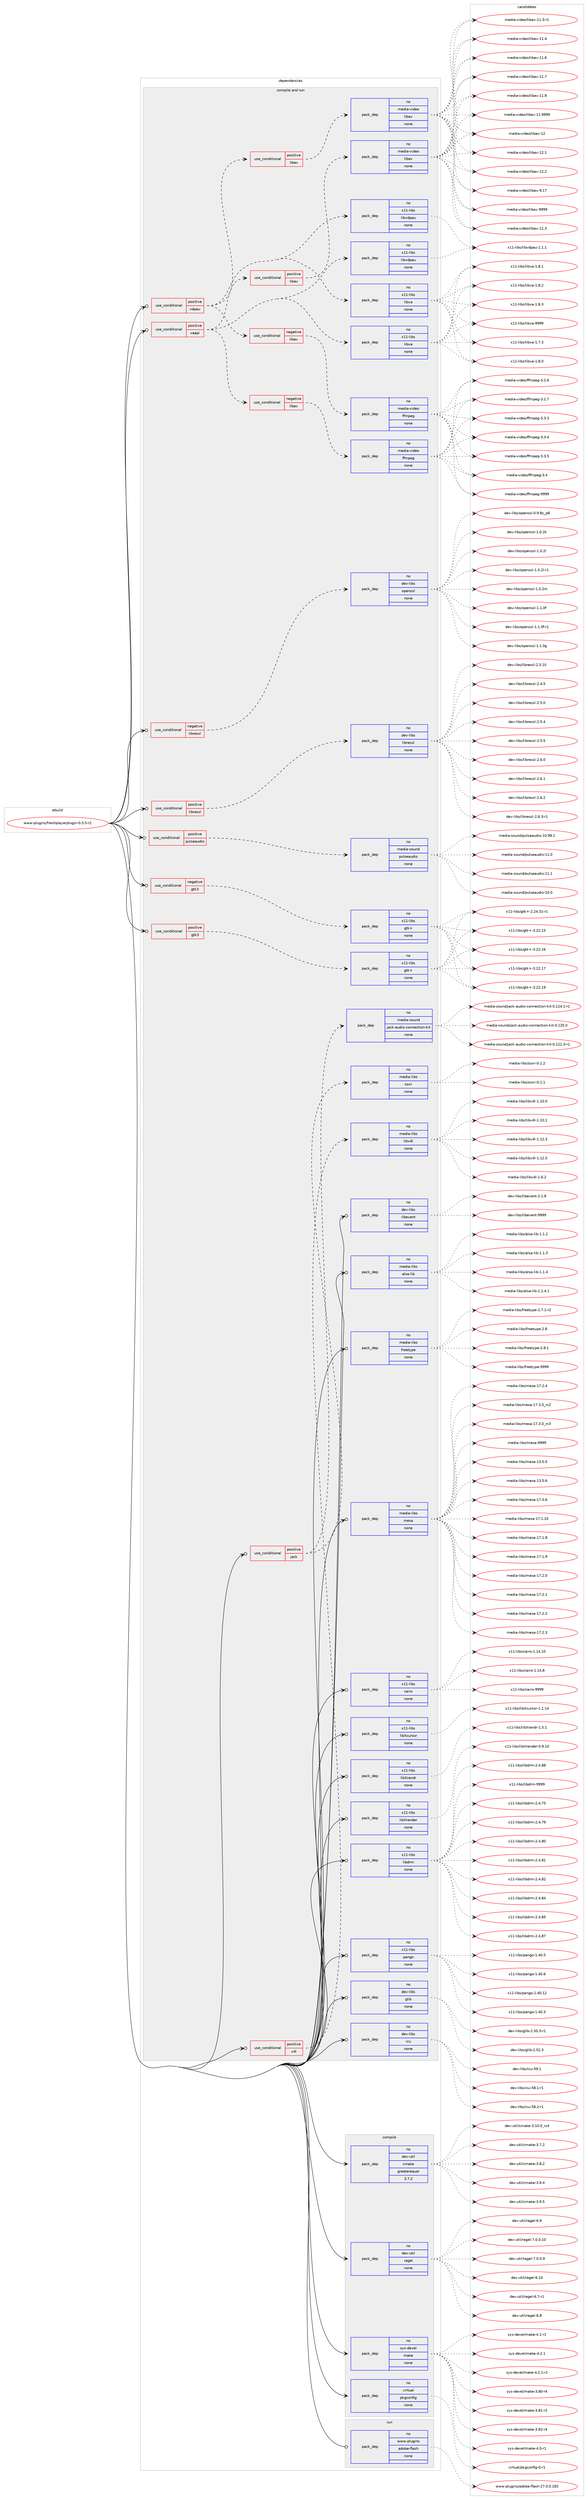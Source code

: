 digraph prolog {

# *************
# Graph options
# *************

newrank=true;
concentrate=true;
compound=true;
graph [rankdir=LR,fontname=Helvetica,fontsize=10,ranksep=1.5];#, ranksep=2.5, nodesep=0.2];
edge  [arrowhead=vee];
node  [fontname=Helvetica,fontsize=10];

# **********
# The ebuild
# **********

subgraph cluster_leftcol {
color=gray;
rank=same;
label=<<i>ebuild</i>>;
id [label="www-plugins/freshplayerplugin-0.3.5-r2", color=red, width=4, href="../www-plugins/freshplayerplugin-0.3.5-r2.svg"];
}

# ****************
# The dependencies
# ****************

subgraph cluster_midcol {
color=gray;
label=<<i>dependencies</i>>;
subgraph cluster_compile {
fillcolor="#eeeeee";
style=filled;
label=<<i>compile</i>>;
subgraph pack376346 {
dependency506003 [label=<<TABLE BORDER="0" CELLBORDER="1" CELLSPACING="0" CELLPADDING="4" WIDTH="220"><TR><TD ROWSPAN="6" CELLPADDING="30">pack_dep</TD></TR><TR><TD WIDTH="110">no</TD></TR><TR><TD>dev-util</TD></TR><TR><TD>cmake</TD></TR><TR><TD>greaterequal</TD></TR><TR><TD>3.7.2</TD></TR></TABLE>>, shape=none, color=blue];
}
id:e -> dependency506003:w [weight=20,style="solid",arrowhead="vee"];
subgraph pack376347 {
dependency506004 [label=<<TABLE BORDER="0" CELLBORDER="1" CELLSPACING="0" CELLPADDING="4" WIDTH="220"><TR><TD ROWSPAN="6" CELLPADDING="30">pack_dep</TD></TR><TR><TD WIDTH="110">no</TD></TR><TR><TD>dev-util</TD></TR><TR><TD>ragel</TD></TR><TR><TD>none</TD></TR><TR><TD></TD></TR></TABLE>>, shape=none, color=blue];
}
id:e -> dependency506004:w [weight=20,style="solid",arrowhead="vee"];
subgraph pack376348 {
dependency506005 [label=<<TABLE BORDER="0" CELLBORDER="1" CELLSPACING="0" CELLPADDING="4" WIDTH="220"><TR><TD ROWSPAN="6" CELLPADDING="30">pack_dep</TD></TR><TR><TD WIDTH="110">no</TD></TR><TR><TD>sys-devel</TD></TR><TR><TD>make</TD></TR><TR><TD>none</TD></TR><TR><TD></TD></TR></TABLE>>, shape=none, color=blue];
}
id:e -> dependency506005:w [weight=20,style="solid",arrowhead="vee"];
subgraph pack376349 {
dependency506006 [label=<<TABLE BORDER="0" CELLBORDER="1" CELLSPACING="0" CELLPADDING="4" WIDTH="220"><TR><TD ROWSPAN="6" CELLPADDING="30">pack_dep</TD></TR><TR><TD WIDTH="110">no</TD></TR><TR><TD>virtual</TD></TR><TR><TD>pkgconfig</TD></TR><TR><TD>none</TD></TR><TR><TD></TD></TR></TABLE>>, shape=none, color=blue];
}
id:e -> dependency506006:w [weight=20,style="solid",arrowhead="vee"];
}
subgraph cluster_compileandrun {
fillcolor="#eeeeee";
style=filled;
label=<<i>compile and run</i>>;
subgraph cond120372 {
dependency506007 [label=<<TABLE BORDER="0" CELLBORDER="1" CELLSPACING="0" CELLPADDING="4"><TR><TD ROWSPAN="3" CELLPADDING="10">use_conditional</TD></TR><TR><TD>negative</TD></TR><TR><TD>gtk3</TD></TR></TABLE>>, shape=none, color=red];
subgraph pack376350 {
dependency506008 [label=<<TABLE BORDER="0" CELLBORDER="1" CELLSPACING="0" CELLPADDING="4" WIDTH="220"><TR><TD ROWSPAN="6" CELLPADDING="30">pack_dep</TD></TR><TR><TD WIDTH="110">no</TD></TR><TR><TD>x11-libs</TD></TR><TR><TD>gtk+</TD></TR><TR><TD>none</TD></TR><TR><TD></TD></TR></TABLE>>, shape=none, color=blue];
}
dependency506007:e -> dependency506008:w [weight=20,style="dashed",arrowhead="vee"];
}
id:e -> dependency506007:w [weight=20,style="solid",arrowhead="odotvee"];
subgraph cond120373 {
dependency506009 [label=<<TABLE BORDER="0" CELLBORDER="1" CELLSPACING="0" CELLPADDING="4"><TR><TD ROWSPAN="3" CELLPADDING="10">use_conditional</TD></TR><TR><TD>negative</TD></TR><TR><TD>libressl</TD></TR></TABLE>>, shape=none, color=red];
subgraph pack376351 {
dependency506010 [label=<<TABLE BORDER="0" CELLBORDER="1" CELLSPACING="0" CELLPADDING="4" WIDTH="220"><TR><TD ROWSPAN="6" CELLPADDING="30">pack_dep</TD></TR><TR><TD WIDTH="110">no</TD></TR><TR><TD>dev-libs</TD></TR><TR><TD>openssl</TD></TR><TR><TD>none</TD></TR><TR><TD></TD></TR></TABLE>>, shape=none, color=blue];
}
dependency506009:e -> dependency506010:w [weight=20,style="dashed",arrowhead="vee"];
}
id:e -> dependency506009:w [weight=20,style="solid",arrowhead="odotvee"];
subgraph cond120374 {
dependency506011 [label=<<TABLE BORDER="0" CELLBORDER="1" CELLSPACING="0" CELLPADDING="4"><TR><TD ROWSPAN="3" CELLPADDING="10">use_conditional</TD></TR><TR><TD>positive</TD></TR><TR><TD>gtk3</TD></TR></TABLE>>, shape=none, color=red];
subgraph pack376352 {
dependency506012 [label=<<TABLE BORDER="0" CELLBORDER="1" CELLSPACING="0" CELLPADDING="4" WIDTH="220"><TR><TD ROWSPAN="6" CELLPADDING="30">pack_dep</TD></TR><TR><TD WIDTH="110">no</TD></TR><TR><TD>x11-libs</TD></TR><TR><TD>gtk+</TD></TR><TR><TD>none</TD></TR><TR><TD></TD></TR></TABLE>>, shape=none, color=blue];
}
dependency506011:e -> dependency506012:w [weight=20,style="dashed",arrowhead="vee"];
}
id:e -> dependency506011:w [weight=20,style="solid",arrowhead="odotvee"];
subgraph cond120375 {
dependency506013 [label=<<TABLE BORDER="0" CELLBORDER="1" CELLSPACING="0" CELLPADDING="4"><TR><TD ROWSPAN="3" CELLPADDING="10">use_conditional</TD></TR><TR><TD>positive</TD></TR><TR><TD>jack</TD></TR></TABLE>>, shape=none, color=red];
subgraph pack376353 {
dependency506014 [label=<<TABLE BORDER="0" CELLBORDER="1" CELLSPACING="0" CELLPADDING="4" WIDTH="220"><TR><TD ROWSPAN="6" CELLPADDING="30">pack_dep</TD></TR><TR><TD WIDTH="110">no</TD></TR><TR><TD>media-sound</TD></TR><TR><TD>jack-audio-connection-kit</TD></TR><TR><TD>none</TD></TR><TR><TD></TD></TR></TABLE>>, shape=none, color=blue];
}
dependency506013:e -> dependency506014:w [weight=20,style="dashed",arrowhead="vee"];
subgraph pack376354 {
dependency506015 [label=<<TABLE BORDER="0" CELLBORDER="1" CELLSPACING="0" CELLPADDING="4" WIDTH="220"><TR><TD ROWSPAN="6" CELLPADDING="30">pack_dep</TD></TR><TR><TD WIDTH="110">no</TD></TR><TR><TD>media-libs</TD></TR><TR><TD>soxr</TD></TR><TR><TD>none</TD></TR><TR><TD></TD></TR></TABLE>>, shape=none, color=blue];
}
dependency506013:e -> dependency506015:w [weight=20,style="dashed",arrowhead="vee"];
}
id:e -> dependency506013:w [weight=20,style="solid",arrowhead="odotvee"];
subgraph cond120376 {
dependency506016 [label=<<TABLE BORDER="0" CELLBORDER="1" CELLSPACING="0" CELLPADDING="4"><TR><TD ROWSPAN="3" CELLPADDING="10">use_conditional</TD></TR><TR><TD>positive</TD></TR><TR><TD>libressl</TD></TR></TABLE>>, shape=none, color=red];
subgraph pack376355 {
dependency506017 [label=<<TABLE BORDER="0" CELLBORDER="1" CELLSPACING="0" CELLPADDING="4" WIDTH="220"><TR><TD ROWSPAN="6" CELLPADDING="30">pack_dep</TD></TR><TR><TD WIDTH="110">no</TD></TR><TR><TD>dev-libs</TD></TR><TR><TD>libressl</TD></TR><TR><TD>none</TD></TR><TR><TD></TD></TR></TABLE>>, shape=none, color=blue];
}
dependency506016:e -> dependency506017:w [weight=20,style="dashed",arrowhead="vee"];
}
id:e -> dependency506016:w [weight=20,style="solid",arrowhead="odotvee"];
subgraph cond120377 {
dependency506018 [label=<<TABLE BORDER="0" CELLBORDER="1" CELLSPACING="0" CELLPADDING="4"><TR><TD ROWSPAN="3" CELLPADDING="10">use_conditional</TD></TR><TR><TD>positive</TD></TR><TR><TD>pulseaudio</TD></TR></TABLE>>, shape=none, color=red];
subgraph pack376356 {
dependency506019 [label=<<TABLE BORDER="0" CELLBORDER="1" CELLSPACING="0" CELLPADDING="4" WIDTH="220"><TR><TD ROWSPAN="6" CELLPADDING="30">pack_dep</TD></TR><TR><TD WIDTH="110">no</TD></TR><TR><TD>media-sound</TD></TR><TR><TD>pulseaudio</TD></TR><TR><TD>none</TD></TR><TR><TD></TD></TR></TABLE>>, shape=none, color=blue];
}
dependency506018:e -> dependency506019:w [weight=20,style="dashed",arrowhead="vee"];
}
id:e -> dependency506018:w [weight=20,style="solid",arrowhead="odotvee"];
subgraph cond120378 {
dependency506020 [label=<<TABLE BORDER="0" CELLBORDER="1" CELLSPACING="0" CELLPADDING="4"><TR><TD ROWSPAN="3" CELLPADDING="10">use_conditional</TD></TR><TR><TD>positive</TD></TR><TR><TD>v4l</TD></TR></TABLE>>, shape=none, color=red];
subgraph pack376357 {
dependency506021 [label=<<TABLE BORDER="0" CELLBORDER="1" CELLSPACING="0" CELLPADDING="4" WIDTH="220"><TR><TD ROWSPAN="6" CELLPADDING="30">pack_dep</TD></TR><TR><TD WIDTH="110">no</TD></TR><TR><TD>media-libs</TD></TR><TR><TD>libv4l</TD></TR><TR><TD>none</TD></TR><TR><TD></TD></TR></TABLE>>, shape=none, color=blue];
}
dependency506020:e -> dependency506021:w [weight=20,style="dashed",arrowhead="vee"];
}
id:e -> dependency506020:w [weight=20,style="solid",arrowhead="odotvee"];
subgraph cond120379 {
dependency506022 [label=<<TABLE BORDER="0" CELLBORDER="1" CELLSPACING="0" CELLPADDING="4"><TR><TD ROWSPAN="3" CELLPADDING="10">use_conditional</TD></TR><TR><TD>positive</TD></TR><TR><TD>vaapi</TD></TR></TABLE>>, shape=none, color=red];
subgraph cond120380 {
dependency506023 [label=<<TABLE BORDER="0" CELLBORDER="1" CELLSPACING="0" CELLPADDING="4"><TR><TD ROWSPAN="3" CELLPADDING="10">use_conditional</TD></TR><TR><TD>positive</TD></TR><TR><TD>libav</TD></TR></TABLE>>, shape=none, color=red];
subgraph pack376358 {
dependency506024 [label=<<TABLE BORDER="0" CELLBORDER="1" CELLSPACING="0" CELLPADDING="4" WIDTH="220"><TR><TD ROWSPAN="6" CELLPADDING="30">pack_dep</TD></TR><TR><TD WIDTH="110">no</TD></TR><TR><TD>media-video</TD></TR><TR><TD>libav</TD></TR><TR><TD>none</TD></TR><TR><TD></TD></TR></TABLE>>, shape=none, color=blue];
}
dependency506023:e -> dependency506024:w [weight=20,style="dashed",arrowhead="vee"];
}
dependency506022:e -> dependency506023:w [weight=20,style="dashed",arrowhead="vee"];
subgraph cond120381 {
dependency506025 [label=<<TABLE BORDER="0" CELLBORDER="1" CELLSPACING="0" CELLPADDING="4"><TR><TD ROWSPAN="3" CELLPADDING="10">use_conditional</TD></TR><TR><TD>negative</TD></TR><TR><TD>libav</TD></TR></TABLE>>, shape=none, color=red];
subgraph pack376359 {
dependency506026 [label=<<TABLE BORDER="0" CELLBORDER="1" CELLSPACING="0" CELLPADDING="4" WIDTH="220"><TR><TD ROWSPAN="6" CELLPADDING="30">pack_dep</TD></TR><TR><TD WIDTH="110">no</TD></TR><TR><TD>media-video</TD></TR><TR><TD>ffmpeg</TD></TR><TR><TD>none</TD></TR><TR><TD></TD></TR></TABLE>>, shape=none, color=blue];
}
dependency506025:e -> dependency506026:w [weight=20,style="dashed",arrowhead="vee"];
}
dependency506022:e -> dependency506025:w [weight=20,style="dashed",arrowhead="vee"];
subgraph pack376360 {
dependency506027 [label=<<TABLE BORDER="0" CELLBORDER="1" CELLSPACING="0" CELLPADDING="4" WIDTH="220"><TR><TD ROWSPAN="6" CELLPADDING="30">pack_dep</TD></TR><TR><TD WIDTH="110">no</TD></TR><TR><TD>x11-libs</TD></TR><TR><TD>libva</TD></TR><TR><TD>none</TD></TR><TR><TD></TD></TR></TABLE>>, shape=none, color=blue];
}
dependency506022:e -> dependency506027:w [weight=20,style="dashed",arrowhead="vee"];
subgraph pack376361 {
dependency506028 [label=<<TABLE BORDER="0" CELLBORDER="1" CELLSPACING="0" CELLPADDING="4" WIDTH="220"><TR><TD ROWSPAN="6" CELLPADDING="30">pack_dep</TD></TR><TR><TD WIDTH="110">no</TD></TR><TR><TD>x11-libs</TD></TR><TR><TD>libvdpau</TD></TR><TR><TD>none</TD></TR><TR><TD></TD></TR></TABLE>>, shape=none, color=blue];
}
dependency506022:e -> dependency506028:w [weight=20,style="dashed",arrowhead="vee"];
}
id:e -> dependency506022:w [weight=20,style="solid",arrowhead="odotvee"];
subgraph cond120382 {
dependency506029 [label=<<TABLE BORDER="0" CELLBORDER="1" CELLSPACING="0" CELLPADDING="4"><TR><TD ROWSPAN="3" CELLPADDING="10">use_conditional</TD></TR><TR><TD>positive</TD></TR><TR><TD>vdpau</TD></TR></TABLE>>, shape=none, color=red];
subgraph cond120383 {
dependency506030 [label=<<TABLE BORDER="0" CELLBORDER="1" CELLSPACING="0" CELLPADDING="4"><TR><TD ROWSPAN="3" CELLPADDING="10">use_conditional</TD></TR><TR><TD>positive</TD></TR><TR><TD>libav</TD></TR></TABLE>>, shape=none, color=red];
subgraph pack376362 {
dependency506031 [label=<<TABLE BORDER="0" CELLBORDER="1" CELLSPACING="0" CELLPADDING="4" WIDTH="220"><TR><TD ROWSPAN="6" CELLPADDING="30">pack_dep</TD></TR><TR><TD WIDTH="110">no</TD></TR><TR><TD>media-video</TD></TR><TR><TD>libav</TD></TR><TR><TD>none</TD></TR><TR><TD></TD></TR></TABLE>>, shape=none, color=blue];
}
dependency506030:e -> dependency506031:w [weight=20,style="dashed",arrowhead="vee"];
}
dependency506029:e -> dependency506030:w [weight=20,style="dashed",arrowhead="vee"];
subgraph cond120384 {
dependency506032 [label=<<TABLE BORDER="0" CELLBORDER="1" CELLSPACING="0" CELLPADDING="4"><TR><TD ROWSPAN="3" CELLPADDING="10">use_conditional</TD></TR><TR><TD>negative</TD></TR><TR><TD>libav</TD></TR></TABLE>>, shape=none, color=red];
subgraph pack376363 {
dependency506033 [label=<<TABLE BORDER="0" CELLBORDER="1" CELLSPACING="0" CELLPADDING="4" WIDTH="220"><TR><TD ROWSPAN="6" CELLPADDING="30">pack_dep</TD></TR><TR><TD WIDTH="110">no</TD></TR><TR><TD>media-video</TD></TR><TR><TD>ffmpeg</TD></TR><TR><TD>none</TD></TR><TR><TD></TD></TR></TABLE>>, shape=none, color=blue];
}
dependency506032:e -> dependency506033:w [weight=20,style="dashed",arrowhead="vee"];
}
dependency506029:e -> dependency506032:w [weight=20,style="dashed",arrowhead="vee"];
subgraph pack376364 {
dependency506034 [label=<<TABLE BORDER="0" CELLBORDER="1" CELLSPACING="0" CELLPADDING="4" WIDTH="220"><TR><TD ROWSPAN="6" CELLPADDING="30">pack_dep</TD></TR><TR><TD WIDTH="110">no</TD></TR><TR><TD>x11-libs</TD></TR><TR><TD>libva</TD></TR><TR><TD>none</TD></TR><TR><TD></TD></TR></TABLE>>, shape=none, color=blue];
}
dependency506029:e -> dependency506034:w [weight=20,style="dashed",arrowhead="vee"];
subgraph pack376365 {
dependency506035 [label=<<TABLE BORDER="0" CELLBORDER="1" CELLSPACING="0" CELLPADDING="4" WIDTH="220"><TR><TD ROWSPAN="6" CELLPADDING="30">pack_dep</TD></TR><TR><TD WIDTH="110">no</TD></TR><TR><TD>x11-libs</TD></TR><TR><TD>libvdpau</TD></TR><TR><TD>none</TD></TR><TR><TD></TD></TR></TABLE>>, shape=none, color=blue];
}
dependency506029:e -> dependency506035:w [weight=20,style="dashed",arrowhead="vee"];
}
id:e -> dependency506029:w [weight=20,style="solid",arrowhead="odotvee"];
subgraph pack376366 {
dependency506036 [label=<<TABLE BORDER="0" CELLBORDER="1" CELLSPACING="0" CELLPADDING="4" WIDTH="220"><TR><TD ROWSPAN="6" CELLPADDING="30">pack_dep</TD></TR><TR><TD WIDTH="110">no</TD></TR><TR><TD>dev-libs</TD></TR><TR><TD>glib</TD></TR><TR><TD>none</TD></TR><TR><TD></TD></TR></TABLE>>, shape=none, color=blue];
}
id:e -> dependency506036:w [weight=20,style="solid",arrowhead="odotvee"];
subgraph pack376367 {
dependency506037 [label=<<TABLE BORDER="0" CELLBORDER="1" CELLSPACING="0" CELLPADDING="4" WIDTH="220"><TR><TD ROWSPAN="6" CELLPADDING="30">pack_dep</TD></TR><TR><TD WIDTH="110">no</TD></TR><TR><TD>dev-libs</TD></TR><TR><TD>icu</TD></TR><TR><TD>none</TD></TR><TR><TD></TD></TR></TABLE>>, shape=none, color=blue];
}
id:e -> dependency506037:w [weight=20,style="solid",arrowhead="odotvee"];
subgraph pack376368 {
dependency506038 [label=<<TABLE BORDER="0" CELLBORDER="1" CELLSPACING="0" CELLPADDING="4" WIDTH="220"><TR><TD ROWSPAN="6" CELLPADDING="30">pack_dep</TD></TR><TR><TD WIDTH="110">no</TD></TR><TR><TD>dev-libs</TD></TR><TR><TD>libevent</TD></TR><TR><TD>none</TD></TR><TR><TD></TD></TR></TABLE>>, shape=none, color=blue];
}
id:e -> dependency506038:w [weight=20,style="solid",arrowhead="odotvee"];
subgraph pack376369 {
dependency506039 [label=<<TABLE BORDER="0" CELLBORDER="1" CELLSPACING="0" CELLPADDING="4" WIDTH="220"><TR><TD ROWSPAN="6" CELLPADDING="30">pack_dep</TD></TR><TR><TD WIDTH="110">no</TD></TR><TR><TD>media-libs</TD></TR><TR><TD>alsa-lib</TD></TR><TR><TD>none</TD></TR><TR><TD></TD></TR></TABLE>>, shape=none, color=blue];
}
id:e -> dependency506039:w [weight=20,style="solid",arrowhead="odotvee"];
subgraph pack376370 {
dependency506040 [label=<<TABLE BORDER="0" CELLBORDER="1" CELLSPACING="0" CELLPADDING="4" WIDTH="220"><TR><TD ROWSPAN="6" CELLPADDING="30">pack_dep</TD></TR><TR><TD WIDTH="110">no</TD></TR><TR><TD>media-libs</TD></TR><TR><TD>freetype</TD></TR><TR><TD>none</TD></TR><TR><TD></TD></TR></TABLE>>, shape=none, color=blue];
}
id:e -> dependency506040:w [weight=20,style="solid",arrowhead="odotvee"];
subgraph pack376371 {
dependency506041 [label=<<TABLE BORDER="0" CELLBORDER="1" CELLSPACING="0" CELLPADDING="4" WIDTH="220"><TR><TD ROWSPAN="6" CELLPADDING="30">pack_dep</TD></TR><TR><TD WIDTH="110">no</TD></TR><TR><TD>media-libs</TD></TR><TR><TD>mesa</TD></TR><TR><TD>none</TD></TR><TR><TD></TD></TR></TABLE>>, shape=none, color=blue];
}
id:e -> dependency506041:w [weight=20,style="solid",arrowhead="odotvee"];
subgraph pack376372 {
dependency506042 [label=<<TABLE BORDER="0" CELLBORDER="1" CELLSPACING="0" CELLPADDING="4" WIDTH="220"><TR><TD ROWSPAN="6" CELLPADDING="30">pack_dep</TD></TR><TR><TD WIDTH="110">no</TD></TR><TR><TD>x11-libs</TD></TR><TR><TD>cairo</TD></TR><TR><TD>none</TD></TR><TR><TD></TD></TR></TABLE>>, shape=none, color=blue];
}
id:e -> dependency506042:w [weight=20,style="solid",arrowhead="odotvee"];
subgraph pack376373 {
dependency506043 [label=<<TABLE BORDER="0" CELLBORDER="1" CELLSPACING="0" CELLPADDING="4" WIDTH="220"><TR><TD ROWSPAN="6" CELLPADDING="30">pack_dep</TD></TR><TR><TD WIDTH="110">no</TD></TR><TR><TD>x11-libs</TD></TR><TR><TD>libXcursor</TD></TR><TR><TD>none</TD></TR><TR><TD></TD></TR></TABLE>>, shape=none, color=blue];
}
id:e -> dependency506043:w [weight=20,style="solid",arrowhead="odotvee"];
subgraph pack376374 {
dependency506044 [label=<<TABLE BORDER="0" CELLBORDER="1" CELLSPACING="0" CELLPADDING="4" WIDTH="220"><TR><TD ROWSPAN="6" CELLPADDING="30">pack_dep</TD></TR><TR><TD WIDTH="110">no</TD></TR><TR><TD>x11-libs</TD></TR><TR><TD>libXrandr</TD></TR><TR><TD>none</TD></TR><TR><TD></TD></TR></TABLE>>, shape=none, color=blue];
}
id:e -> dependency506044:w [weight=20,style="solid",arrowhead="odotvee"];
subgraph pack376375 {
dependency506045 [label=<<TABLE BORDER="0" CELLBORDER="1" CELLSPACING="0" CELLPADDING="4" WIDTH="220"><TR><TD ROWSPAN="6" CELLPADDING="30">pack_dep</TD></TR><TR><TD WIDTH="110">no</TD></TR><TR><TD>x11-libs</TD></TR><TR><TD>libXrender</TD></TR><TR><TD>none</TD></TR><TR><TD></TD></TR></TABLE>>, shape=none, color=blue];
}
id:e -> dependency506045:w [weight=20,style="solid",arrowhead="odotvee"];
subgraph pack376376 {
dependency506046 [label=<<TABLE BORDER="0" CELLBORDER="1" CELLSPACING="0" CELLPADDING="4" WIDTH="220"><TR><TD ROWSPAN="6" CELLPADDING="30">pack_dep</TD></TR><TR><TD WIDTH="110">no</TD></TR><TR><TD>x11-libs</TD></TR><TR><TD>libdrm</TD></TR><TR><TD>none</TD></TR><TR><TD></TD></TR></TABLE>>, shape=none, color=blue];
}
id:e -> dependency506046:w [weight=20,style="solid",arrowhead="odotvee"];
subgraph pack376377 {
dependency506047 [label=<<TABLE BORDER="0" CELLBORDER="1" CELLSPACING="0" CELLPADDING="4" WIDTH="220"><TR><TD ROWSPAN="6" CELLPADDING="30">pack_dep</TD></TR><TR><TD WIDTH="110">no</TD></TR><TR><TD>x11-libs</TD></TR><TR><TD>pango</TD></TR><TR><TD>none</TD></TR><TR><TD></TD></TR></TABLE>>, shape=none, color=blue];
}
id:e -> dependency506047:w [weight=20,style="solid",arrowhead="odotvee"];
}
subgraph cluster_run {
fillcolor="#eeeeee";
style=filled;
label=<<i>run</i>>;
subgraph pack376378 {
dependency506048 [label=<<TABLE BORDER="0" CELLBORDER="1" CELLSPACING="0" CELLPADDING="4" WIDTH="220"><TR><TD ROWSPAN="6" CELLPADDING="30">pack_dep</TD></TR><TR><TD WIDTH="110">no</TD></TR><TR><TD>www-plugins</TD></TR><TR><TD>adobe-flash</TD></TR><TR><TD>none</TD></TR><TR><TD></TD></TR></TABLE>>, shape=none, color=blue];
}
id:e -> dependency506048:w [weight=20,style="solid",arrowhead="odot"];
}
}

# **************
# The candidates
# **************

subgraph cluster_choices {
rank=same;
color=gray;
label=<<i>candidates</i>>;

subgraph choice376346 {
color=black;
nodesep=1;
choice1001011184511711610510847991099710710145514649484648951149952 [label="dev-util/cmake-3.10.0_rc4", color=red, width=4,href="../dev-util/cmake-3.10.0_rc4.svg"];
choice10010111845117116105108479910997107101455146554650 [label="dev-util/cmake-3.7.2", color=red, width=4,href="../dev-util/cmake-3.7.2.svg"];
choice10010111845117116105108479910997107101455146564650 [label="dev-util/cmake-3.8.2", color=red, width=4,href="../dev-util/cmake-3.8.2.svg"];
choice10010111845117116105108479910997107101455146574652 [label="dev-util/cmake-3.9.4", color=red, width=4,href="../dev-util/cmake-3.9.4.svg"];
choice10010111845117116105108479910997107101455146574653 [label="dev-util/cmake-3.9.5", color=red, width=4,href="../dev-util/cmake-3.9.5.svg"];
dependency506003:e -> choice1001011184511711610510847991099710710145514649484648951149952:w [style=dotted,weight="100"];
dependency506003:e -> choice10010111845117116105108479910997107101455146554650:w [style=dotted,weight="100"];
dependency506003:e -> choice10010111845117116105108479910997107101455146564650:w [style=dotted,weight="100"];
dependency506003:e -> choice10010111845117116105108479910997107101455146574652:w [style=dotted,weight="100"];
dependency506003:e -> choice10010111845117116105108479910997107101455146574653:w [style=dotted,weight="100"];
}
subgraph choice376347 {
color=black;
nodesep=1;
choice1001011184511711610510847114971031011084554464948 [label="dev-util/ragel-6.10", color=red, width=4,href="../dev-util/ragel-6.10.svg"];
choice100101118451171161051084711497103101108455446554511449 [label="dev-util/ragel-6.7-r1", color=red, width=4,href="../dev-util/ragel-6.7-r1.svg"];
choice10010111845117116105108471149710310110845544656 [label="dev-util/ragel-6.8", color=red, width=4,href="../dev-util/ragel-6.8.svg"];
choice10010111845117116105108471149710310110845544657 [label="dev-util/ragel-6.9", color=red, width=4,href="../dev-util/ragel-6.9.svg"];
choice100101118451171161051084711497103101108455546484648464948 [label="dev-util/ragel-7.0.0.10", color=red, width=4,href="../dev-util/ragel-7.0.0.10.svg"];
choice1001011184511711610510847114971031011084555464846484657 [label="dev-util/ragel-7.0.0.9", color=red, width=4,href="../dev-util/ragel-7.0.0.9.svg"];
dependency506004:e -> choice1001011184511711610510847114971031011084554464948:w [style=dotted,weight="100"];
dependency506004:e -> choice100101118451171161051084711497103101108455446554511449:w [style=dotted,weight="100"];
dependency506004:e -> choice10010111845117116105108471149710310110845544656:w [style=dotted,weight="100"];
dependency506004:e -> choice10010111845117116105108471149710310110845544657:w [style=dotted,weight="100"];
dependency506004:e -> choice100101118451171161051084711497103101108455546484648464948:w [style=dotted,weight="100"];
dependency506004:e -> choice1001011184511711610510847114971031011084555464846484657:w [style=dotted,weight="100"];
}
subgraph choice376348 {
color=black;
nodesep=1;
choice11512111545100101118101108471099710710145514656484511452 [label="sys-devel/make-3.80-r4", color=red, width=4,href="../sys-devel/make-3.80-r4.svg"];
choice11512111545100101118101108471099710710145514656494511450 [label="sys-devel/make-3.81-r2", color=red, width=4,href="../sys-devel/make-3.81-r2.svg"];
choice11512111545100101118101108471099710710145514656504511452 [label="sys-devel/make-3.82-r4", color=red, width=4,href="../sys-devel/make-3.82-r4.svg"];
choice115121115451001011181011084710997107101455246484511449 [label="sys-devel/make-4.0-r1", color=red, width=4,href="../sys-devel/make-4.0-r1.svg"];
choice115121115451001011181011084710997107101455246494511449 [label="sys-devel/make-4.1-r1", color=red, width=4,href="../sys-devel/make-4.1-r1.svg"];
choice115121115451001011181011084710997107101455246504649 [label="sys-devel/make-4.2.1", color=red, width=4,href="../sys-devel/make-4.2.1.svg"];
choice1151211154510010111810110847109971071014552465046494511449 [label="sys-devel/make-4.2.1-r1", color=red, width=4,href="../sys-devel/make-4.2.1-r1.svg"];
dependency506005:e -> choice11512111545100101118101108471099710710145514656484511452:w [style=dotted,weight="100"];
dependency506005:e -> choice11512111545100101118101108471099710710145514656494511450:w [style=dotted,weight="100"];
dependency506005:e -> choice11512111545100101118101108471099710710145514656504511452:w [style=dotted,weight="100"];
dependency506005:e -> choice115121115451001011181011084710997107101455246484511449:w [style=dotted,weight="100"];
dependency506005:e -> choice115121115451001011181011084710997107101455246494511449:w [style=dotted,weight="100"];
dependency506005:e -> choice115121115451001011181011084710997107101455246504649:w [style=dotted,weight="100"];
dependency506005:e -> choice1151211154510010111810110847109971071014552465046494511449:w [style=dotted,weight="100"];
}
subgraph choice376349 {
color=black;
nodesep=1;
choice11810511411611797108471121071039911111010210510345484511449 [label="virtual/pkgconfig-0-r1", color=red, width=4,href="../virtual/pkgconfig-0-r1.svg"];
dependency506006:e -> choice11810511411611797108471121071039911111010210510345484511449:w [style=dotted,weight="100"];
}
subgraph choice376350 {
color=black;
nodesep=1;
choice12049494510810598115471031161074345504650524651494511449 [label="x11-libs/gtk+-2.24.31-r1", color=red, width=4,href="../x11-libs/gtk+-2.24.31-r1.svg"];
choice1204949451081059811547103116107434551465050464953 [label="x11-libs/gtk+-3.22.15", color=red, width=4,href="../x11-libs/gtk+-3.22.15.svg"];
choice1204949451081059811547103116107434551465050464954 [label="x11-libs/gtk+-3.22.16", color=red, width=4,href="../x11-libs/gtk+-3.22.16.svg"];
choice1204949451081059811547103116107434551465050464955 [label="x11-libs/gtk+-3.22.17", color=red, width=4,href="../x11-libs/gtk+-3.22.17.svg"];
choice1204949451081059811547103116107434551465050464957 [label="x11-libs/gtk+-3.22.19", color=red, width=4,href="../x11-libs/gtk+-3.22.19.svg"];
dependency506008:e -> choice12049494510810598115471031161074345504650524651494511449:w [style=dotted,weight="100"];
dependency506008:e -> choice1204949451081059811547103116107434551465050464953:w [style=dotted,weight="100"];
dependency506008:e -> choice1204949451081059811547103116107434551465050464954:w [style=dotted,weight="100"];
dependency506008:e -> choice1204949451081059811547103116107434551465050464955:w [style=dotted,weight="100"];
dependency506008:e -> choice1204949451081059811547103116107434551465050464957:w [style=dotted,weight="100"];
}
subgraph choice376351 {
color=black;
nodesep=1;
choice1001011184510810598115471111121011101151151084548465746561229511256 [label="dev-libs/openssl-0.9.8z_p8", color=red, width=4,href="../dev-libs/openssl-0.9.8z_p8.svg"];
choice100101118451081059811547111112101110115115108454946484650107 [label="dev-libs/openssl-1.0.2k", color=red, width=4,href="../dev-libs/openssl-1.0.2k.svg"];
choice100101118451081059811547111112101110115115108454946484650108 [label="dev-libs/openssl-1.0.2l", color=red, width=4,href="../dev-libs/openssl-1.0.2l.svg"];
choice1001011184510810598115471111121011101151151084549464846501084511449 [label="dev-libs/openssl-1.0.2l-r1", color=red, width=4,href="../dev-libs/openssl-1.0.2l-r1.svg"];
choice100101118451081059811547111112101110115115108454946484650109 [label="dev-libs/openssl-1.0.2m", color=red, width=4,href="../dev-libs/openssl-1.0.2m.svg"];
choice100101118451081059811547111112101110115115108454946494648102 [label="dev-libs/openssl-1.1.0f", color=red, width=4,href="../dev-libs/openssl-1.1.0f.svg"];
choice1001011184510810598115471111121011101151151084549464946481024511449 [label="dev-libs/openssl-1.1.0f-r1", color=red, width=4,href="../dev-libs/openssl-1.1.0f-r1.svg"];
choice100101118451081059811547111112101110115115108454946494648103 [label="dev-libs/openssl-1.1.0g", color=red, width=4,href="../dev-libs/openssl-1.1.0g.svg"];
dependency506010:e -> choice1001011184510810598115471111121011101151151084548465746561229511256:w [style=dotted,weight="100"];
dependency506010:e -> choice100101118451081059811547111112101110115115108454946484650107:w [style=dotted,weight="100"];
dependency506010:e -> choice100101118451081059811547111112101110115115108454946484650108:w [style=dotted,weight="100"];
dependency506010:e -> choice1001011184510810598115471111121011101151151084549464846501084511449:w [style=dotted,weight="100"];
dependency506010:e -> choice100101118451081059811547111112101110115115108454946484650109:w [style=dotted,weight="100"];
dependency506010:e -> choice100101118451081059811547111112101110115115108454946494648102:w [style=dotted,weight="100"];
dependency506010:e -> choice1001011184510810598115471111121011101151151084549464946481024511449:w [style=dotted,weight="100"];
dependency506010:e -> choice100101118451081059811547111112101110115115108454946494648103:w [style=dotted,weight="100"];
}
subgraph choice376352 {
color=black;
nodesep=1;
choice12049494510810598115471031161074345504650524651494511449 [label="x11-libs/gtk+-2.24.31-r1", color=red, width=4,href="../x11-libs/gtk+-2.24.31-r1.svg"];
choice1204949451081059811547103116107434551465050464953 [label="x11-libs/gtk+-3.22.15", color=red, width=4,href="../x11-libs/gtk+-3.22.15.svg"];
choice1204949451081059811547103116107434551465050464954 [label="x11-libs/gtk+-3.22.16", color=red, width=4,href="../x11-libs/gtk+-3.22.16.svg"];
choice1204949451081059811547103116107434551465050464955 [label="x11-libs/gtk+-3.22.17", color=red, width=4,href="../x11-libs/gtk+-3.22.17.svg"];
choice1204949451081059811547103116107434551465050464957 [label="x11-libs/gtk+-3.22.19", color=red, width=4,href="../x11-libs/gtk+-3.22.19.svg"];
dependency506012:e -> choice12049494510810598115471031161074345504650524651494511449:w [style=dotted,weight="100"];
dependency506012:e -> choice1204949451081059811547103116107434551465050464953:w [style=dotted,weight="100"];
dependency506012:e -> choice1204949451081059811547103116107434551465050464954:w [style=dotted,weight="100"];
dependency506012:e -> choice1204949451081059811547103116107434551465050464955:w [style=dotted,weight="100"];
dependency506012:e -> choice1204949451081059811547103116107434551465050464957:w [style=dotted,weight="100"];
}
subgraph choice376353 {
color=black;
nodesep=1;
choice109101100105974511511111711010047106979910745971171001051114599111110110101991161051111104510710511645484649504946514511449 [label="media-sound/jack-audio-connection-kit-0.121.3-r1", color=red, width=4,href="../media-sound/jack-audio-connection-kit-0.121.3-r1.svg"];
choice109101100105974511511111711010047106979910745971171001051114599111110110101991161051111104510710511645484649505246494511449 [label="media-sound/jack-audio-connection-kit-0.124.1-r1", color=red, width=4,href="../media-sound/jack-audio-connection-kit-0.124.1-r1.svg"];
choice10910110010597451151111171101004710697991074597117100105111459911111011010199116105111110451071051164548464950534648 [label="media-sound/jack-audio-connection-kit-0.125.0", color=red, width=4,href="../media-sound/jack-audio-connection-kit-0.125.0.svg"];
dependency506014:e -> choice109101100105974511511111711010047106979910745971171001051114599111110110101991161051111104510710511645484649504946514511449:w [style=dotted,weight="100"];
dependency506014:e -> choice109101100105974511511111711010047106979910745971171001051114599111110110101991161051111104510710511645484649505246494511449:w [style=dotted,weight="100"];
dependency506014:e -> choice10910110010597451151111171101004710697991074597117100105111459911111011010199116105111110451071051164548464950534648:w [style=dotted,weight="100"];
}
subgraph choice376354 {
color=black;
nodesep=1;
choice10910110010597451081059811547115111120114454846494649 [label="media-libs/soxr-0.1.1", color=red, width=4,href="../media-libs/soxr-0.1.1.svg"];
choice10910110010597451081059811547115111120114454846494650 [label="media-libs/soxr-0.1.2", color=red, width=4,href="../media-libs/soxr-0.1.2.svg"];
dependency506015:e -> choice10910110010597451081059811547115111120114454846494649:w [style=dotted,weight="100"];
dependency506015:e -> choice10910110010597451081059811547115111120114454846494650:w [style=dotted,weight="100"];
}
subgraph choice376355 {
color=black;
nodesep=1;
choice1001011184510810598115471081059811410111511510845504651464948 [label="dev-libs/libressl-2.3.10", color=red, width=4,href="../dev-libs/libressl-2.3.10.svg"];
choice10010111845108105981154710810598114101115115108455046524653 [label="dev-libs/libressl-2.4.5", color=red, width=4,href="../dev-libs/libressl-2.4.5.svg"];
choice10010111845108105981154710810598114101115115108455046534648 [label="dev-libs/libressl-2.5.0", color=red, width=4,href="../dev-libs/libressl-2.5.0.svg"];
choice10010111845108105981154710810598114101115115108455046534652 [label="dev-libs/libressl-2.5.4", color=red, width=4,href="../dev-libs/libressl-2.5.4.svg"];
choice10010111845108105981154710810598114101115115108455046534653 [label="dev-libs/libressl-2.5.5", color=red, width=4,href="../dev-libs/libressl-2.5.5.svg"];
choice10010111845108105981154710810598114101115115108455046544648 [label="dev-libs/libressl-2.6.0", color=red, width=4,href="../dev-libs/libressl-2.6.0.svg"];
choice10010111845108105981154710810598114101115115108455046544649 [label="dev-libs/libressl-2.6.1", color=red, width=4,href="../dev-libs/libressl-2.6.1.svg"];
choice10010111845108105981154710810598114101115115108455046544650 [label="dev-libs/libressl-2.6.2", color=red, width=4,href="../dev-libs/libressl-2.6.2.svg"];
choice100101118451081059811547108105981141011151151084550465446514511449 [label="dev-libs/libressl-2.6.3-r1", color=red, width=4,href="../dev-libs/libressl-2.6.3-r1.svg"];
dependency506017:e -> choice1001011184510810598115471081059811410111511510845504651464948:w [style=dotted,weight="100"];
dependency506017:e -> choice10010111845108105981154710810598114101115115108455046524653:w [style=dotted,weight="100"];
dependency506017:e -> choice10010111845108105981154710810598114101115115108455046534648:w [style=dotted,weight="100"];
dependency506017:e -> choice10010111845108105981154710810598114101115115108455046534652:w [style=dotted,weight="100"];
dependency506017:e -> choice10010111845108105981154710810598114101115115108455046534653:w [style=dotted,weight="100"];
dependency506017:e -> choice10010111845108105981154710810598114101115115108455046544648:w [style=dotted,weight="100"];
dependency506017:e -> choice10010111845108105981154710810598114101115115108455046544649:w [style=dotted,weight="100"];
dependency506017:e -> choice10010111845108105981154710810598114101115115108455046544650:w [style=dotted,weight="100"];
dependency506017:e -> choice100101118451081059811547108105981141011151151084550465446514511449:w [style=dotted,weight="100"];
}
subgraph choice376356 {
color=black;
nodesep=1;
choice109101100105974511511111711010047112117108115101971171001051114549484648 [label="media-sound/pulseaudio-10.0", color=red, width=4,href="../media-sound/pulseaudio-10.0.svg"];
choice109101100105974511511111711010047112117108115101971171001051114549484657574649 [label="media-sound/pulseaudio-10.99.1", color=red, width=4,href="../media-sound/pulseaudio-10.99.1.svg"];
choice109101100105974511511111711010047112117108115101971171001051114549494648 [label="media-sound/pulseaudio-11.0", color=red, width=4,href="../media-sound/pulseaudio-11.0.svg"];
choice109101100105974511511111711010047112117108115101971171001051114549494649 [label="media-sound/pulseaudio-11.1", color=red, width=4,href="../media-sound/pulseaudio-11.1.svg"];
dependency506019:e -> choice109101100105974511511111711010047112117108115101971171001051114549484648:w [style=dotted,weight="100"];
dependency506019:e -> choice109101100105974511511111711010047112117108115101971171001051114549484657574649:w [style=dotted,weight="100"];
dependency506019:e -> choice109101100105974511511111711010047112117108115101971171001051114549494648:w [style=dotted,weight="100"];
dependency506019:e -> choice109101100105974511511111711010047112117108115101971171001051114549494649:w [style=dotted,weight="100"];
}
subgraph choice376357 {
color=black;
nodesep=1;
choice10910110010597451081059811547108105981185210845494649484648 [label="media-libs/libv4l-1.10.0", color=red, width=4,href="../media-libs/libv4l-1.10.0.svg"];
choice10910110010597451081059811547108105981185210845494649484649 [label="media-libs/libv4l-1.10.1", color=red, width=4,href="../media-libs/libv4l-1.10.1.svg"];
choice10910110010597451081059811547108105981185210845494649504651 [label="media-libs/libv4l-1.12.3", color=red, width=4,href="../media-libs/libv4l-1.12.3.svg"];
choice10910110010597451081059811547108105981185210845494649504653 [label="media-libs/libv4l-1.12.5", color=red, width=4,href="../media-libs/libv4l-1.12.5.svg"];
choice109101100105974510810598115471081059811852108454946544650 [label="media-libs/libv4l-1.6.2", color=red, width=4,href="../media-libs/libv4l-1.6.2.svg"];
dependency506021:e -> choice10910110010597451081059811547108105981185210845494649484648:w [style=dotted,weight="100"];
dependency506021:e -> choice10910110010597451081059811547108105981185210845494649484649:w [style=dotted,weight="100"];
dependency506021:e -> choice10910110010597451081059811547108105981185210845494649504651:w [style=dotted,weight="100"];
dependency506021:e -> choice10910110010597451081059811547108105981185210845494649504653:w [style=dotted,weight="100"];
dependency506021:e -> choice109101100105974510810598115471081059811852108454946544650:w [style=dotted,weight="100"];
}
subgraph choice376358 {
color=black;
nodesep=1;
choice10910110010597451181051001011114710810598971184549494651 [label="media-video/libav-11.3", color=red, width=4,href="../media-video/libav-11.3.svg"];
choice109101100105974511810510010111147108105989711845494946514511449 [label="media-video/libav-11.3-r1", color=red, width=4,href="../media-video/libav-11.3-r1.svg"];
choice10910110010597451181051001011114710810598971184549494652 [label="media-video/libav-11.4", color=red, width=4,href="../media-video/libav-11.4.svg"];
choice10910110010597451181051001011114710810598971184549494654 [label="media-video/libav-11.6", color=red, width=4,href="../media-video/libav-11.6.svg"];
choice10910110010597451181051001011114710810598971184549494655 [label="media-video/libav-11.7", color=red, width=4,href="../media-video/libav-11.7.svg"];
choice10910110010597451181051001011114710810598971184549494656 [label="media-video/libav-11.8", color=red, width=4,href="../media-video/libav-11.8.svg"];
choice10910110010597451181051001011114710810598971184549494657575757 [label="media-video/libav-11.9999", color=red, width=4,href="../media-video/libav-11.9999.svg"];
choice1091011001059745118105100101111471081059897118454950 [label="media-video/libav-12", color=red, width=4,href="../media-video/libav-12.svg"];
choice10910110010597451181051001011114710810598971184549504649 [label="media-video/libav-12.1", color=red, width=4,href="../media-video/libav-12.1.svg"];
choice10910110010597451181051001011114710810598971184549504650 [label="media-video/libav-12.2", color=red, width=4,href="../media-video/libav-12.2.svg"];
choice10910110010597451181051001011114710810598971184557464955 [label="media-video/libav-9.17", color=red, width=4,href="../media-video/libav-9.17.svg"];
choice10910110010597451181051001011114710810598971184557575757 [label="media-video/libav-9999", color=red, width=4,href="../media-video/libav-9999.svg"];
dependency506024:e -> choice10910110010597451181051001011114710810598971184549494651:w [style=dotted,weight="100"];
dependency506024:e -> choice109101100105974511810510010111147108105989711845494946514511449:w [style=dotted,weight="100"];
dependency506024:e -> choice10910110010597451181051001011114710810598971184549494652:w [style=dotted,weight="100"];
dependency506024:e -> choice10910110010597451181051001011114710810598971184549494654:w [style=dotted,weight="100"];
dependency506024:e -> choice10910110010597451181051001011114710810598971184549494655:w [style=dotted,weight="100"];
dependency506024:e -> choice10910110010597451181051001011114710810598971184549494656:w [style=dotted,weight="100"];
dependency506024:e -> choice10910110010597451181051001011114710810598971184549494657575757:w [style=dotted,weight="100"];
dependency506024:e -> choice1091011001059745118105100101111471081059897118454950:w [style=dotted,weight="100"];
dependency506024:e -> choice10910110010597451181051001011114710810598971184549504649:w [style=dotted,weight="100"];
dependency506024:e -> choice10910110010597451181051001011114710810598971184549504650:w [style=dotted,weight="100"];
dependency506024:e -> choice10910110010597451181051001011114710810598971184557464955:w [style=dotted,weight="100"];
dependency506024:e -> choice10910110010597451181051001011114710810598971184557575757:w [style=dotted,weight="100"];
}
subgraph choice376359 {
color=black;
nodesep=1;
choice109101100105974511810510010111147102102109112101103455146504654 [label="media-video/ffmpeg-3.2.6", color=red, width=4,href="../media-video/ffmpeg-3.2.6.svg"];
choice109101100105974511810510010111147102102109112101103455146504655 [label="media-video/ffmpeg-3.2.7", color=red, width=4,href="../media-video/ffmpeg-3.2.7.svg"];
choice109101100105974511810510010111147102102109112101103455146514651 [label="media-video/ffmpeg-3.3.3", color=red, width=4,href="../media-video/ffmpeg-3.3.3.svg"];
choice109101100105974511810510010111147102102109112101103455146514652 [label="media-video/ffmpeg-3.3.4", color=red, width=4,href="../media-video/ffmpeg-3.3.4.svg"];
choice109101100105974511810510010111147102102109112101103455146514653 [label="media-video/ffmpeg-3.3.5", color=red, width=4,href="../media-video/ffmpeg-3.3.5.svg"];
choice10910110010597451181051001011114710210210911210110345514652 [label="media-video/ffmpeg-3.4", color=red, width=4,href="../media-video/ffmpeg-3.4.svg"];
choice1091011001059745118105100101111471021021091121011034557575757 [label="media-video/ffmpeg-9999", color=red, width=4,href="../media-video/ffmpeg-9999.svg"];
dependency506026:e -> choice109101100105974511810510010111147102102109112101103455146504654:w [style=dotted,weight="100"];
dependency506026:e -> choice109101100105974511810510010111147102102109112101103455146504655:w [style=dotted,weight="100"];
dependency506026:e -> choice109101100105974511810510010111147102102109112101103455146514651:w [style=dotted,weight="100"];
dependency506026:e -> choice109101100105974511810510010111147102102109112101103455146514652:w [style=dotted,weight="100"];
dependency506026:e -> choice109101100105974511810510010111147102102109112101103455146514653:w [style=dotted,weight="100"];
dependency506026:e -> choice10910110010597451181051001011114710210210911210110345514652:w [style=dotted,weight="100"];
dependency506026:e -> choice1091011001059745118105100101111471021021091121011034557575757:w [style=dotted,weight="100"];
}
subgraph choice376360 {
color=black;
nodesep=1;
choice12049494510810598115471081059811897454946554651 [label="x11-libs/libva-1.7.3", color=red, width=4,href="../x11-libs/libva-1.7.3.svg"];
choice12049494510810598115471081059811897454946564648 [label="x11-libs/libva-1.8.0", color=red, width=4,href="../x11-libs/libva-1.8.0.svg"];
choice12049494510810598115471081059811897454946564649 [label="x11-libs/libva-1.8.1", color=red, width=4,href="../x11-libs/libva-1.8.1.svg"];
choice12049494510810598115471081059811897454946564650 [label="x11-libs/libva-1.8.2", color=red, width=4,href="../x11-libs/libva-1.8.2.svg"];
choice12049494510810598115471081059811897454946564651 [label="x11-libs/libva-1.8.3", color=red, width=4,href="../x11-libs/libva-1.8.3.svg"];
choice120494945108105981154710810598118974557575757 [label="x11-libs/libva-9999", color=red, width=4,href="../x11-libs/libva-9999.svg"];
dependency506027:e -> choice12049494510810598115471081059811897454946554651:w [style=dotted,weight="100"];
dependency506027:e -> choice12049494510810598115471081059811897454946564648:w [style=dotted,weight="100"];
dependency506027:e -> choice12049494510810598115471081059811897454946564649:w [style=dotted,weight="100"];
dependency506027:e -> choice12049494510810598115471081059811897454946564650:w [style=dotted,weight="100"];
dependency506027:e -> choice12049494510810598115471081059811897454946564651:w [style=dotted,weight="100"];
dependency506027:e -> choice120494945108105981154710810598118974557575757:w [style=dotted,weight="100"];
}
subgraph choice376361 {
color=black;
nodesep=1;
choice12049494510810598115471081059811810011297117454946494649 [label="x11-libs/libvdpau-1.1.1", color=red, width=4,href="../x11-libs/libvdpau-1.1.1.svg"];
dependency506028:e -> choice12049494510810598115471081059811810011297117454946494649:w [style=dotted,weight="100"];
}
subgraph choice376362 {
color=black;
nodesep=1;
choice10910110010597451181051001011114710810598971184549494651 [label="media-video/libav-11.3", color=red, width=4,href="../media-video/libav-11.3.svg"];
choice109101100105974511810510010111147108105989711845494946514511449 [label="media-video/libav-11.3-r1", color=red, width=4,href="../media-video/libav-11.3-r1.svg"];
choice10910110010597451181051001011114710810598971184549494652 [label="media-video/libav-11.4", color=red, width=4,href="../media-video/libav-11.4.svg"];
choice10910110010597451181051001011114710810598971184549494654 [label="media-video/libav-11.6", color=red, width=4,href="../media-video/libav-11.6.svg"];
choice10910110010597451181051001011114710810598971184549494655 [label="media-video/libav-11.7", color=red, width=4,href="../media-video/libav-11.7.svg"];
choice10910110010597451181051001011114710810598971184549494656 [label="media-video/libav-11.8", color=red, width=4,href="../media-video/libav-11.8.svg"];
choice10910110010597451181051001011114710810598971184549494657575757 [label="media-video/libav-11.9999", color=red, width=4,href="../media-video/libav-11.9999.svg"];
choice1091011001059745118105100101111471081059897118454950 [label="media-video/libav-12", color=red, width=4,href="../media-video/libav-12.svg"];
choice10910110010597451181051001011114710810598971184549504649 [label="media-video/libav-12.1", color=red, width=4,href="../media-video/libav-12.1.svg"];
choice10910110010597451181051001011114710810598971184549504650 [label="media-video/libav-12.2", color=red, width=4,href="../media-video/libav-12.2.svg"];
choice10910110010597451181051001011114710810598971184557464955 [label="media-video/libav-9.17", color=red, width=4,href="../media-video/libav-9.17.svg"];
choice10910110010597451181051001011114710810598971184557575757 [label="media-video/libav-9999", color=red, width=4,href="../media-video/libav-9999.svg"];
dependency506031:e -> choice10910110010597451181051001011114710810598971184549494651:w [style=dotted,weight="100"];
dependency506031:e -> choice109101100105974511810510010111147108105989711845494946514511449:w [style=dotted,weight="100"];
dependency506031:e -> choice10910110010597451181051001011114710810598971184549494652:w [style=dotted,weight="100"];
dependency506031:e -> choice10910110010597451181051001011114710810598971184549494654:w [style=dotted,weight="100"];
dependency506031:e -> choice10910110010597451181051001011114710810598971184549494655:w [style=dotted,weight="100"];
dependency506031:e -> choice10910110010597451181051001011114710810598971184549494656:w [style=dotted,weight="100"];
dependency506031:e -> choice10910110010597451181051001011114710810598971184549494657575757:w [style=dotted,weight="100"];
dependency506031:e -> choice1091011001059745118105100101111471081059897118454950:w [style=dotted,weight="100"];
dependency506031:e -> choice10910110010597451181051001011114710810598971184549504649:w [style=dotted,weight="100"];
dependency506031:e -> choice10910110010597451181051001011114710810598971184549504650:w [style=dotted,weight="100"];
dependency506031:e -> choice10910110010597451181051001011114710810598971184557464955:w [style=dotted,weight="100"];
dependency506031:e -> choice10910110010597451181051001011114710810598971184557575757:w [style=dotted,weight="100"];
}
subgraph choice376363 {
color=black;
nodesep=1;
choice109101100105974511810510010111147102102109112101103455146504654 [label="media-video/ffmpeg-3.2.6", color=red, width=4,href="../media-video/ffmpeg-3.2.6.svg"];
choice109101100105974511810510010111147102102109112101103455146504655 [label="media-video/ffmpeg-3.2.7", color=red, width=4,href="../media-video/ffmpeg-3.2.7.svg"];
choice109101100105974511810510010111147102102109112101103455146514651 [label="media-video/ffmpeg-3.3.3", color=red, width=4,href="../media-video/ffmpeg-3.3.3.svg"];
choice109101100105974511810510010111147102102109112101103455146514652 [label="media-video/ffmpeg-3.3.4", color=red, width=4,href="../media-video/ffmpeg-3.3.4.svg"];
choice109101100105974511810510010111147102102109112101103455146514653 [label="media-video/ffmpeg-3.3.5", color=red, width=4,href="../media-video/ffmpeg-3.3.5.svg"];
choice10910110010597451181051001011114710210210911210110345514652 [label="media-video/ffmpeg-3.4", color=red, width=4,href="../media-video/ffmpeg-3.4.svg"];
choice1091011001059745118105100101111471021021091121011034557575757 [label="media-video/ffmpeg-9999", color=red, width=4,href="../media-video/ffmpeg-9999.svg"];
dependency506033:e -> choice109101100105974511810510010111147102102109112101103455146504654:w [style=dotted,weight="100"];
dependency506033:e -> choice109101100105974511810510010111147102102109112101103455146504655:w [style=dotted,weight="100"];
dependency506033:e -> choice109101100105974511810510010111147102102109112101103455146514651:w [style=dotted,weight="100"];
dependency506033:e -> choice109101100105974511810510010111147102102109112101103455146514652:w [style=dotted,weight="100"];
dependency506033:e -> choice109101100105974511810510010111147102102109112101103455146514653:w [style=dotted,weight="100"];
dependency506033:e -> choice10910110010597451181051001011114710210210911210110345514652:w [style=dotted,weight="100"];
dependency506033:e -> choice1091011001059745118105100101111471021021091121011034557575757:w [style=dotted,weight="100"];
}
subgraph choice376364 {
color=black;
nodesep=1;
choice12049494510810598115471081059811897454946554651 [label="x11-libs/libva-1.7.3", color=red, width=4,href="../x11-libs/libva-1.7.3.svg"];
choice12049494510810598115471081059811897454946564648 [label="x11-libs/libva-1.8.0", color=red, width=4,href="../x11-libs/libva-1.8.0.svg"];
choice12049494510810598115471081059811897454946564649 [label="x11-libs/libva-1.8.1", color=red, width=4,href="../x11-libs/libva-1.8.1.svg"];
choice12049494510810598115471081059811897454946564650 [label="x11-libs/libva-1.8.2", color=red, width=4,href="../x11-libs/libva-1.8.2.svg"];
choice12049494510810598115471081059811897454946564651 [label="x11-libs/libva-1.8.3", color=red, width=4,href="../x11-libs/libva-1.8.3.svg"];
choice120494945108105981154710810598118974557575757 [label="x11-libs/libva-9999", color=red, width=4,href="../x11-libs/libva-9999.svg"];
dependency506034:e -> choice12049494510810598115471081059811897454946554651:w [style=dotted,weight="100"];
dependency506034:e -> choice12049494510810598115471081059811897454946564648:w [style=dotted,weight="100"];
dependency506034:e -> choice12049494510810598115471081059811897454946564649:w [style=dotted,weight="100"];
dependency506034:e -> choice12049494510810598115471081059811897454946564650:w [style=dotted,weight="100"];
dependency506034:e -> choice12049494510810598115471081059811897454946564651:w [style=dotted,weight="100"];
dependency506034:e -> choice120494945108105981154710810598118974557575757:w [style=dotted,weight="100"];
}
subgraph choice376365 {
color=black;
nodesep=1;
choice12049494510810598115471081059811810011297117454946494649 [label="x11-libs/libvdpau-1.1.1", color=red, width=4,href="../x11-libs/libvdpau-1.1.1.svg"];
dependency506035:e -> choice12049494510810598115471081059811810011297117454946494649:w [style=dotted,weight="100"];
}
subgraph choice376366 {
color=black;
nodesep=1;
choice10010111845108105981154710310810598455046534846514511449 [label="dev-libs/glib-2.50.3-r1", color=red, width=4,href="../dev-libs/glib-2.50.3-r1.svg"];
choice1001011184510810598115471031081059845504653504651 [label="dev-libs/glib-2.52.3", color=red, width=4,href="../dev-libs/glib-2.52.3.svg"];
dependency506036:e -> choice10010111845108105981154710310810598455046534846514511449:w [style=dotted,weight="100"];
dependency506036:e -> choice1001011184510810598115471031081059845504653504651:w [style=dotted,weight="100"];
}
subgraph choice376367 {
color=black;
nodesep=1;
choice1001011184510810598115471059911745535646494511449 [label="dev-libs/icu-58.1-r1", color=red, width=4,href="../dev-libs/icu-58.1-r1.svg"];
choice1001011184510810598115471059911745535646504511449 [label="dev-libs/icu-58.2-r1", color=red, width=4,href="../dev-libs/icu-58.2-r1.svg"];
choice100101118451081059811547105991174553574649 [label="dev-libs/icu-59.1", color=red, width=4,href="../dev-libs/icu-59.1.svg"];
dependency506037:e -> choice1001011184510810598115471059911745535646494511449:w [style=dotted,weight="100"];
dependency506037:e -> choice1001011184510810598115471059911745535646504511449:w [style=dotted,weight="100"];
dependency506037:e -> choice100101118451081059811547105991174553574649:w [style=dotted,weight="100"];
}
subgraph choice376368 {
color=black;
nodesep=1;
choice10010111845108105981154710810598101118101110116455046494656 [label="dev-libs/libevent-2.1.8", color=red, width=4,href="../dev-libs/libevent-2.1.8.svg"];
choice100101118451081059811547108105981011181011101164557575757 [label="dev-libs/libevent-9999", color=red, width=4,href="../dev-libs/libevent-9999.svg"];
dependency506038:e -> choice10010111845108105981154710810598101118101110116455046494656:w [style=dotted,weight="100"];
dependency506038:e -> choice100101118451081059811547108105981011181011101164557575757:w [style=dotted,weight="100"];
}
subgraph choice376369 {
color=black;
nodesep=1;
choice1091011001059745108105981154797108115974510810598454946494650 [label="media-libs/alsa-lib-1.1.2", color=red, width=4,href="../media-libs/alsa-lib-1.1.2.svg"];
choice1091011001059745108105981154797108115974510810598454946494651 [label="media-libs/alsa-lib-1.1.3", color=red, width=4,href="../media-libs/alsa-lib-1.1.3.svg"];
choice1091011001059745108105981154797108115974510810598454946494652 [label="media-libs/alsa-lib-1.1.4", color=red, width=4,href="../media-libs/alsa-lib-1.1.4.svg"];
choice10910110010597451081059811547971081159745108105984549464946524649 [label="media-libs/alsa-lib-1.1.4.1", color=red, width=4,href="../media-libs/alsa-lib-1.1.4.1.svg"];
dependency506039:e -> choice1091011001059745108105981154797108115974510810598454946494650:w [style=dotted,weight="100"];
dependency506039:e -> choice1091011001059745108105981154797108115974510810598454946494651:w [style=dotted,weight="100"];
dependency506039:e -> choice1091011001059745108105981154797108115974510810598454946494652:w [style=dotted,weight="100"];
dependency506039:e -> choice10910110010597451081059811547971081159745108105984549464946524649:w [style=dotted,weight="100"];
}
subgraph choice376370 {
color=black;
nodesep=1;
choice109101100105974510810598115471021141011011161211121014550465546494511450 [label="media-libs/freetype-2.7.1-r2", color=red, width=4,href="../media-libs/freetype-2.7.1-r2.svg"];
choice1091011001059745108105981154710211410110111612111210145504656 [label="media-libs/freetype-2.8", color=red, width=4,href="../media-libs/freetype-2.8.svg"];
choice10910110010597451081059811547102114101101116121112101455046564649 [label="media-libs/freetype-2.8.1", color=red, width=4,href="../media-libs/freetype-2.8.1.svg"];
choice109101100105974510810598115471021141011011161211121014557575757 [label="media-libs/freetype-9999", color=red, width=4,href="../media-libs/freetype-9999.svg"];
dependency506040:e -> choice109101100105974510810598115471021141011011161211121014550465546494511450:w [style=dotted,weight="100"];
dependency506040:e -> choice1091011001059745108105981154710211410110111612111210145504656:w [style=dotted,weight="100"];
dependency506040:e -> choice10910110010597451081059811547102114101101116121112101455046564649:w [style=dotted,weight="100"];
dependency506040:e -> choice109101100105974510810598115471021141011011161211121014557575757:w [style=dotted,weight="100"];
}
subgraph choice376371 {
color=black;
nodesep=1;
choice109101100105974510810598115471091011159745495146484653 [label="media-libs/mesa-13.0.5", color=red, width=4,href="../media-libs/mesa-13.0.5.svg"];
choice109101100105974510810598115471091011159745495146484654 [label="media-libs/mesa-13.0.6", color=red, width=4,href="../media-libs/mesa-13.0.6.svg"];
choice109101100105974510810598115471091011159745495546484654 [label="media-libs/mesa-17.0.6", color=red, width=4,href="../media-libs/mesa-17.0.6.svg"];
choice10910110010597451081059811547109101115974549554649464948 [label="media-libs/mesa-17.1.10", color=red, width=4,href="../media-libs/mesa-17.1.10.svg"];
choice109101100105974510810598115471091011159745495546494656 [label="media-libs/mesa-17.1.8", color=red, width=4,href="../media-libs/mesa-17.1.8.svg"];
choice109101100105974510810598115471091011159745495546494657 [label="media-libs/mesa-17.1.9", color=red, width=4,href="../media-libs/mesa-17.1.9.svg"];
choice109101100105974510810598115471091011159745495546504648 [label="media-libs/mesa-17.2.0", color=red, width=4,href="../media-libs/mesa-17.2.0.svg"];
choice109101100105974510810598115471091011159745495546504649 [label="media-libs/mesa-17.2.1", color=red, width=4,href="../media-libs/mesa-17.2.1.svg"];
choice109101100105974510810598115471091011159745495546504650 [label="media-libs/mesa-17.2.2", color=red, width=4,href="../media-libs/mesa-17.2.2.svg"];
choice109101100105974510810598115471091011159745495546504651 [label="media-libs/mesa-17.2.3", color=red, width=4,href="../media-libs/mesa-17.2.3.svg"];
choice109101100105974510810598115471091011159745495546504652 [label="media-libs/mesa-17.2.4", color=red, width=4,href="../media-libs/mesa-17.2.4.svg"];
choice109101100105974510810598115471091011159745495546514648951149950 [label="media-libs/mesa-17.3.0_rc2", color=red, width=4,href="../media-libs/mesa-17.3.0_rc2.svg"];
choice109101100105974510810598115471091011159745495546514648951149951 [label="media-libs/mesa-17.3.0_rc3", color=red, width=4,href="../media-libs/mesa-17.3.0_rc3.svg"];
choice10910110010597451081059811547109101115974557575757 [label="media-libs/mesa-9999", color=red, width=4,href="../media-libs/mesa-9999.svg"];
dependency506041:e -> choice109101100105974510810598115471091011159745495146484653:w [style=dotted,weight="100"];
dependency506041:e -> choice109101100105974510810598115471091011159745495146484654:w [style=dotted,weight="100"];
dependency506041:e -> choice109101100105974510810598115471091011159745495546484654:w [style=dotted,weight="100"];
dependency506041:e -> choice10910110010597451081059811547109101115974549554649464948:w [style=dotted,weight="100"];
dependency506041:e -> choice109101100105974510810598115471091011159745495546494656:w [style=dotted,weight="100"];
dependency506041:e -> choice109101100105974510810598115471091011159745495546494657:w [style=dotted,weight="100"];
dependency506041:e -> choice109101100105974510810598115471091011159745495546504648:w [style=dotted,weight="100"];
dependency506041:e -> choice109101100105974510810598115471091011159745495546504649:w [style=dotted,weight="100"];
dependency506041:e -> choice109101100105974510810598115471091011159745495546504650:w [style=dotted,weight="100"];
dependency506041:e -> choice109101100105974510810598115471091011159745495546504651:w [style=dotted,weight="100"];
dependency506041:e -> choice109101100105974510810598115471091011159745495546504652:w [style=dotted,weight="100"];
dependency506041:e -> choice109101100105974510810598115471091011159745495546514648951149950:w [style=dotted,weight="100"];
dependency506041:e -> choice109101100105974510810598115471091011159745495546514648951149951:w [style=dotted,weight="100"];
dependency506041:e -> choice10910110010597451081059811547109101115974557575757:w [style=dotted,weight="100"];
}
subgraph choice376372 {
color=black;
nodesep=1;
choice120494945108105981154799971051141114549464952464948 [label="x11-libs/cairo-1.14.10", color=red, width=4,href="../x11-libs/cairo-1.14.10.svg"];
choice1204949451081059811547999710511411145494649524656 [label="x11-libs/cairo-1.14.8", color=red, width=4,href="../x11-libs/cairo-1.14.8.svg"];
choice120494945108105981154799971051141114557575757 [label="x11-libs/cairo-9999", color=red, width=4,href="../x11-libs/cairo-9999.svg"];
dependency506042:e -> choice120494945108105981154799971051141114549464952464948:w [style=dotted,weight="100"];
dependency506042:e -> choice1204949451081059811547999710511411145494649524656:w [style=dotted,weight="100"];
dependency506042:e -> choice120494945108105981154799971051141114557575757:w [style=dotted,weight="100"];
}
subgraph choice376373 {
color=black;
nodesep=1;
choice120494945108105981154710810598889911711411511111445494649464952 [label="x11-libs/libXcursor-1.1.14", color=red, width=4,href="../x11-libs/libXcursor-1.1.14.svg"];
dependency506043:e -> choice120494945108105981154710810598889911711411511111445494649464952:w [style=dotted,weight="100"];
}
subgraph choice376374 {
color=black;
nodesep=1;
choice1204949451081059811547108105988811497110100114454946534649 [label="x11-libs/libXrandr-1.5.1", color=red, width=4,href="../x11-libs/libXrandr-1.5.1.svg"];
dependency506044:e -> choice1204949451081059811547108105988811497110100114454946534649:w [style=dotted,weight="100"];
}
subgraph choice376375 {
color=black;
nodesep=1;
choice1204949451081059811547108105988811410111010010111445484657464948 [label="x11-libs/libXrender-0.9.10", color=red, width=4,href="../x11-libs/libXrender-0.9.10.svg"];
dependency506045:e -> choice1204949451081059811547108105988811410111010010111445484657464948:w [style=dotted,weight="100"];
}
subgraph choice376376 {
color=black;
nodesep=1;
choice12049494510810598115471081059810011410945504652465553 [label="x11-libs/libdrm-2.4.75", color=red, width=4,href="../x11-libs/libdrm-2.4.75.svg"];
choice12049494510810598115471081059810011410945504652465557 [label="x11-libs/libdrm-2.4.79", color=red, width=4,href="../x11-libs/libdrm-2.4.79.svg"];
choice12049494510810598115471081059810011410945504652465648 [label="x11-libs/libdrm-2.4.80", color=red, width=4,href="../x11-libs/libdrm-2.4.80.svg"];
choice12049494510810598115471081059810011410945504652465649 [label="x11-libs/libdrm-2.4.81", color=red, width=4,href="../x11-libs/libdrm-2.4.81.svg"];
choice12049494510810598115471081059810011410945504652465650 [label="x11-libs/libdrm-2.4.82", color=red, width=4,href="../x11-libs/libdrm-2.4.82.svg"];
choice12049494510810598115471081059810011410945504652465652 [label="x11-libs/libdrm-2.4.84", color=red, width=4,href="../x11-libs/libdrm-2.4.84.svg"];
choice12049494510810598115471081059810011410945504652465653 [label="x11-libs/libdrm-2.4.85", color=red, width=4,href="../x11-libs/libdrm-2.4.85.svg"];
choice12049494510810598115471081059810011410945504652465655 [label="x11-libs/libdrm-2.4.87", color=red, width=4,href="../x11-libs/libdrm-2.4.87.svg"];
choice12049494510810598115471081059810011410945504652465656 [label="x11-libs/libdrm-2.4.88", color=red, width=4,href="../x11-libs/libdrm-2.4.88.svg"];
choice1204949451081059811547108105981001141094557575757 [label="x11-libs/libdrm-9999", color=red, width=4,href="../x11-libs/libdrm-9999.svg"];
dependency506046:e -> choice12049494510810598115471081059810011410945504652465553:w [style=dotted,weight="100"];
dependency506046:e -> choice12049494510810598115471081059810011410945504652465557:w [style=dotted,weight="100"];
dependency506046:e -> choice12049494510810598115471081059810011410945504652465648:w [style=dotted,weight="100"];
dependency506046:e -> choice12049494510810598115471081059810011410945504652465649:w [style=dotted,weight="100"];
dependency506046:e -> choice12049494510810598115471081059810011410945504652465650:w [style=dotted,weight="100"];
dependency506046:e -> choice12049494510810598115471081059810011410945504652465652:w [style=dotted,weight="100"];
dependency506046:e -> choice12049494510810598115471081059810011410945504652465653:w [style=dotted,weight="100"];
dependency506046:e -> choice12049494510810598115471081059810011410945504652465655:w [style=dotted,weight="100"];
dependency506046:e -> choice12049494510810598115471081059810011410945504652465656:w [style=dotted,weight="100"];
dependency506046:e -> choice1204949451081059811547108105981001141094557575757:w [style=dotted,weight="100"];
}
subgraph choice376377 {
color=black;
nodesep=1;
choice1204949451081059811547112971101031114549465248464950 [label="x11-libs/pango-1.40.12", color=red, width=4,href="../x11-libs/pango-1.40.12.svg"];
choice12049494510810598115471129711010311145494652484651 [label="x11-libs/pango-1.40.3", color=red, width=4,href="../x11-libs/pango-1.40.3.svg"];
choice12049494510810598115471129711010311145494652484653 [label="x11-libs/pango-1.40.5", color=red, width=4,href="../x11-libs/pango-1.40.5.svg"];
choice12049494510810598115471129711010311145494652484654 [label="x11-libs/pango-1.40.6", color=red, width=4,href="../x11-libs/pango-1.40.6.svg"];
dependency506047:e -> choice1204949451081059811547112971101031114549465248464950:w [style=dotted,weight="100"];
dependency506047:e -> choice12049494510810598115471129711010311145494652484651:w [style=dotted,weight="100"];
dependency506047:e -> choice12049494510810598115471129711010311145494652484653:w [style=dotted,weight="100"];
dependency506047:e -> choice12049494510810598115471129711010311145494652484654:w [style=dotted,weight="100"];
}
subgraph choice376378 {
color=black;
nodesep=1;
choice1191191194511210811710310511011547971001119810145102108971151044550554648464846495651 [label="www-plugins/adobe-flash-27.0.0.183", color=red, width=4,href="../www-plugins/adobe-flash-27.0.0.183.svg"];
dependency506048:e -> choice1191191194511210811710310511011547971001119810145102108971151044550554648464846495651:w [style=dotted,weight="100"];
}
}

}
